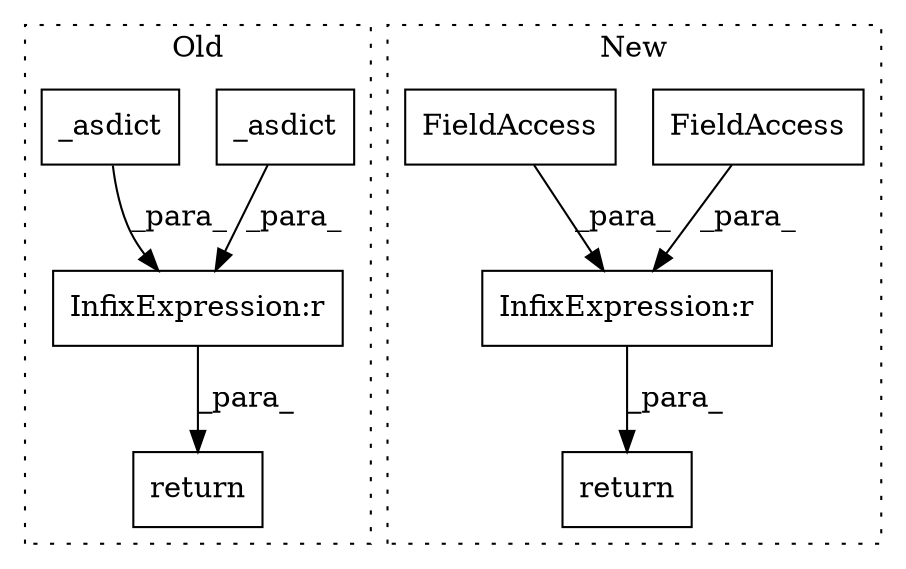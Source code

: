 digraph G {
subgraph cluster0 {
1 [label="_asdict" a="32" s="6749" l="9" shape="box"];
3 [label="InfixExpression:r" a="27" s="6758" l="4" shape="box"];
7 [label="_asdict" a="32" s="6768" l="9" shape="box"];
8 [label="return" a="41" s="6736" l="7" shape="box"];
label = "Old";
style="dotted";
}
subgraph cluster1 {
2 [label="return" a="41" s="8248" l="7" shape="box"];
4 [label="InfixExpression:r" a="27" s="8269" l="4" shape="box"];
5 [label="FieldAccess" a="22" s="8256" l="13" shape="box"];
6 [label="FieldAccess" a="22" s="8273" l="14" shape="box"];
label = "New";
style="dotted";
}
1 -> 3 [label="_para_"];
3 -> 8 [label="_para_"];
4 -> 2 [label="_para_"];
5 -> 4 [label="_para_"];
6 -> 4 [label="_para_"];
7 -> 3 [label="_para_"];
}